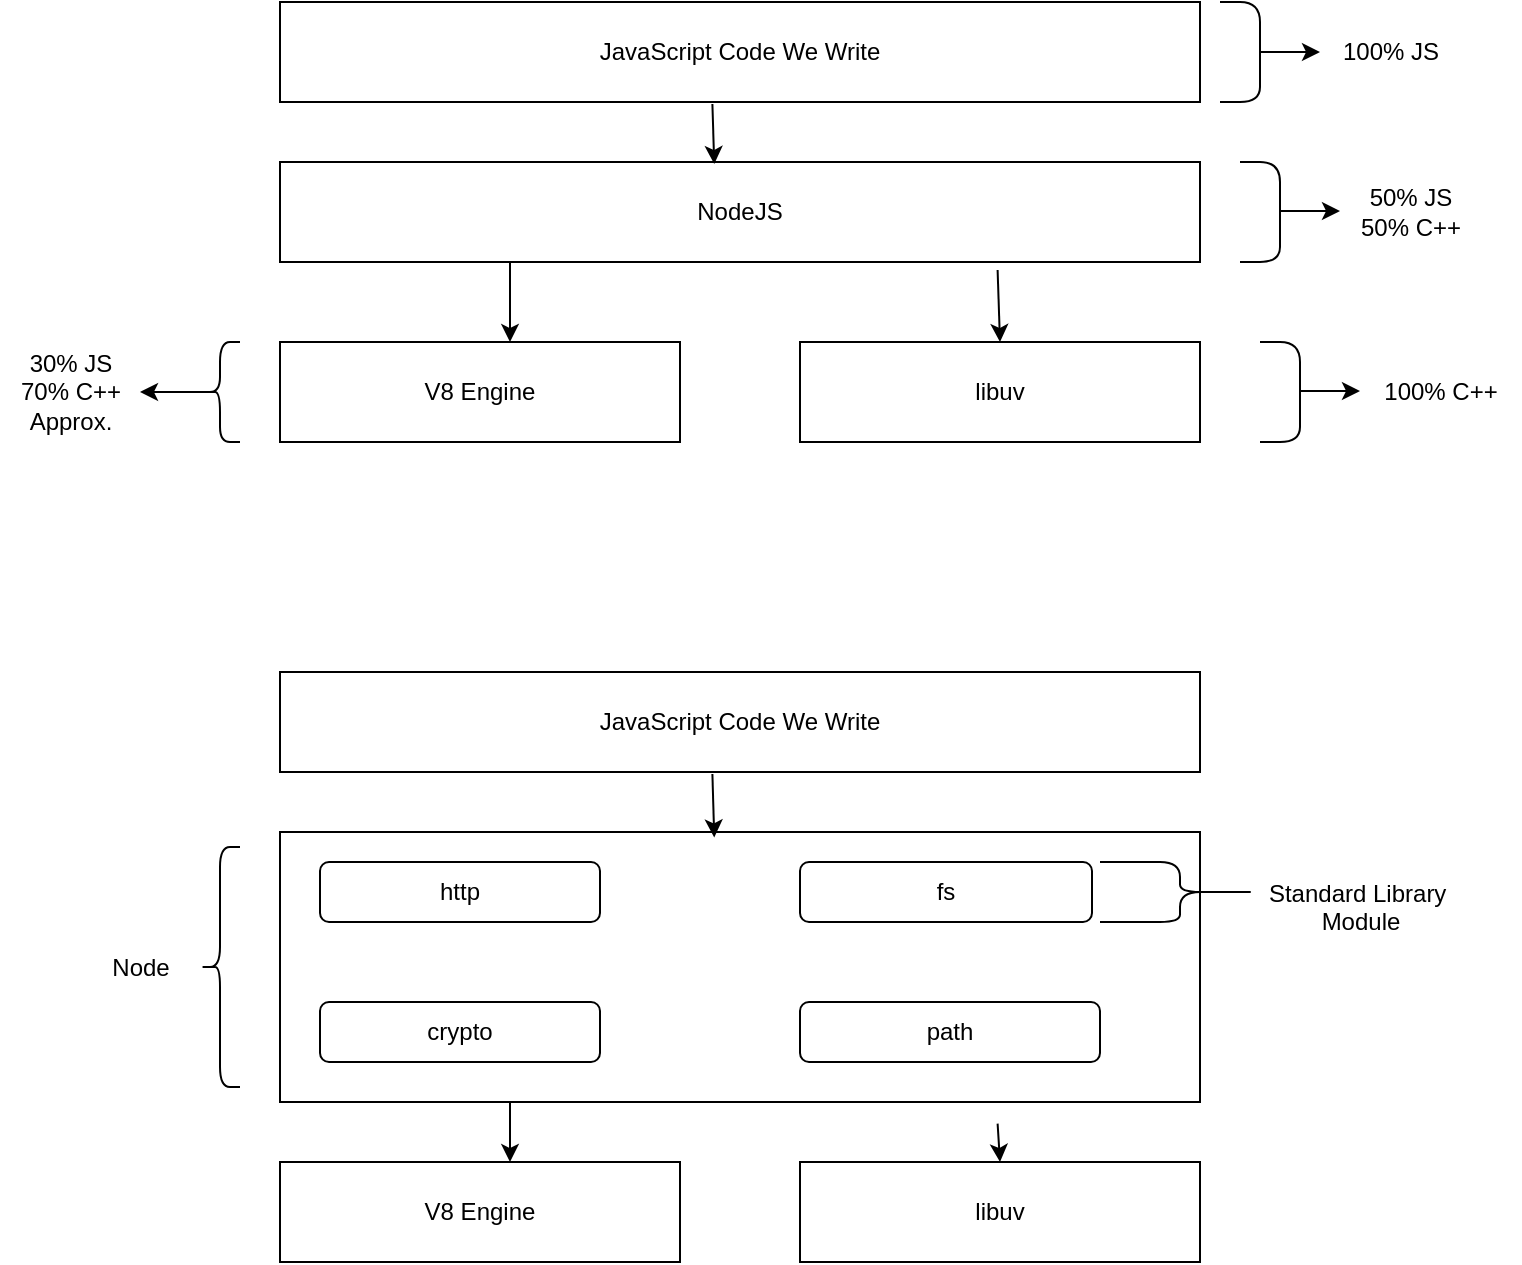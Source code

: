 <mxfile version="24.6.3" type="github">
  <diagram name="Page-1" id="AVxKq2CAQPIuIW6LZ0H6">
    <mxGraphModel dx="954" dy="539" grid="1" gridSize="10" guides="1" tooltips="1" connect="1" arrows="1" fold="1" page="1" pageScale="1" pageWidth="827" pageHeight="1169" math="0" shadow="0">
      <root>
        <mxCell id="0" />
        <mxCell id="1" parent="0" />
        <mxCell id="h_h7Li_GjMRhSF3JAJwX-1" value="JavaScript Code We Write" style="whiteSpace=wrap;html=1;" vertex="1" parent="1">
          <mxGeometry x="160" y="30" width="460" height="50" as="geometry" />
        </mxCell>
        <mxCell id="h_h7Li_GjMRhSF3JAJwX-2" value="NodeJS" style="whiteSpace=wrap;html=1;" vertex="1" parent="1">
          <mxGeometry x="160" y="110" width="460" height="50" as="geometry" />
        </mxCell>
        <mxCell id="h_h7Li_GjMRhSF3JAJwX-4" value="V8 Engine" style="whiteSpace=wrap;html=1;" vertex="1" parent="1">
          <mxGeometry x="160" y="200" width="200" height="50" as="geometry" />
        </mxCell>
        <mxCell id="h_h7Li_GjMRhSF3JAJwX-5" value="libuv" style="whiteSpace=wrap;html=1;" vertex="1" parent="1">
          <mxGeometry x="420" y="200" width="200" height="50" as="geometry" />
        </mxCell>
        <mxCell id="h_h7Li_GjMRhSF3JAJwX-6" value="" style="endArrow=classic;html=1;rounded=0;exitX=0.47;exitY=1.02;exitDx=0;exitDy=0;exitPerimeter=0;entryX=0.472;entryY=0.02;entryDx=0;entryDy=0;entryPerimeter=0;" edge="1" parent="1" source="h_h7Li_GjMRhSF3JAJwX-1" target="h_h7Li_GjMRhSF3JAJwX-2">
          <mxGeometry width="50" height="50" relative="1" as="geometry">
            <mxPoint x="390" y="290" as="sourcePoint" />
            <mxPoint x="440" y="240" as="targetPoint" />
          </mxGeometry>
        </mxCell>
        <mxCell id="h_h7Li_GjMRhSF3JAJwX-7" value="" style="endArrow=classic;html=1;rounded=0;exitX=0.78;exitY=1.08;exitDx=0;exitDy=0;exitPerimeter=0;entryX=0.5;entryY=0;entryDx=0;entryDy=0;" edge="1" parent="1" source="h_h7Li_GjMRhSF3JAJwX-2" target="h_h7Li_GjMRhSF3JAJwX-5">
          <mxGeometry width="50" height="50" relative="1" as="geometry">
            <mxPoint x="390" y="290" as="sourcePoint" />
            <mxPoint x="440" y="240" as="targetPoint" />
          </mxGeometry>
        </mxCell>
        <mxCell id="h_h7Li_GjMRhSF3JAJwX-8" value="" style="endArrow=classic;html=1;rounded=0;exitX=0.25;exitY=1;exitDx=0;exitDy=0;entryX=0.575;entryY=0;entryDx=0;entryDy=0;entryPerimeter=0;" edge="1" parent="1" source="h_h7Li_GjMRhSF3JAJwX-2" target="h_h7Li_GjMRhSF3JAJwX-4">
          <mxGeometry width="50" height="50" relative="1" as="geometry">
            <mxPoint x="529" y="174" as="sourcePoint" />
            <mxPoint x="530" y="210" as="targetPoint" />
          </mxGeometry>
        </mxCell>
        <mxCell id="h_h7Li_GjMRhSF3JAJwX-11" value="" style="edgeStyle=orthogonalEdgeStyle;rounded=0;orthogonalLoop=1;jettySize=auto;html=1;" edge="1" parent="1" source="h_h7Li_GjMRhSF3JAJwX-9">
          <mxGeometry relative="1" as="geometry">
            <mxPoint x="680" y="55" as="targetPoint" />
          </mxGeometry>
        </mxCell>
        <mxCell id="h_h7Li_GjMRhSF3JAJwX-9" value="" style="shape=curlyBracket;whiteSpace=wrap;html=1;rounded=1;flipH=1;labelPosition=right;verticalLabelPosition=middle;align=left;verticalAlign=middle;size=0;" vertex="1" parent="1">
          <mxGeometry x="630" y="30" width="20" height="50" as="geometry" />
        </mxCell>
        <mxCell id="h_h7Li_GjMRhSF3JAJwX-12" value="100% JS" style="text;html=1;align=center;verticalAlign=middle;resizable=0;points=[];autosize=1;strokeColor=none;fillColor=none;" vertex="1" parent="1">
          <mxGeometry x="680" y="40" width="70" height="30" as="geometry" />
        </mxCell>
        <mxCell id="h_h7Li_GjMRhSF3JAJwX-13" value="" style="shape=curlyBracket;whiteSpace=wrap;html=1;rounded=1;flipH=1;labelPosition=right;verticalLabelPosition=middle;align=left;verticalAlign=middle;size=0;" vertex="1" parent="1">
          <mxGeometry x="640" y="110" width="20" height="50" as="geometry" />
        </mxCell>
        <mxCell id="h_h7Li_GjMRhSF3JAJwX-14" value="50% JS&lt;div&gt;50% C++&lt;/div&gt;" style="text;html=1;align=center;verticalAlign=middle;resizable=0;points=[];autosize=1;strokeColor=none;fillColor=none;" vertex="1" parent="1">
          <mxGeometry x="690" y="115" width="70" height="40" as="geometry" />
        </mxCell>
        <mxCell id="h_h7Li_GjMRhSF3JAJwX-15" value="" style="edgeStyle=orthogonalEdgeStyle;rounded=0;orthogonalLoop=1;jettySize=auto;html=1;" edge="1" parent="1">
          <mxGeometry relative="1" as="geometry">
            <mxPoint x="660" y="134.5" as="sourcePoint" />
            <mxPoint x="690" y="134.5" as="targetPoint" />
          </mxGeometry>
        </mxCell>
        <mxCell id="h_h7Li_GjMRhSF3JAJwX-16" value="" style="shape=curlyBracket;whiteSpace=wrap;html=1;rounded=1;flipH=1;labelPosition=right;verticalLabelPosition=middle;align=left;verticalAlign=middle;size=0;" vertex="1" parent="1">
          <mxGeometry x="650" y="200" width="20" height="50" as="geometry" />
        </mxCell>
        <mxCell id="h_h7Li_GjMRhSF3JAJwX-17" value="" style="edgeStyle=orthogonalEdgeStyle;rounded=0;orthogonalLoop=1;jettySize=auto;html=1;" edge="1" parent="1">
          <mxGeometry relative="1" as="geometry">
            <mxPoint x="670" y="224.5" as="sourcePoint" />
            <mxPoint x="700" y="224.5" as="targetPoint" />
          </mxGeometry>
        </mxCell>
        <mxCell id="h_h7Li_GjMRhSF3JAJwX-18" value="&lt;div&gt;100% C++&lt;/div&gt;" style="text;html=1;align=center;verticalAlign=middle;resizable=0;points=[];autosize=1;strokeColor=none;fillColor=none;" vertex="1" parent="1">
          <mxGeometry x="700" y="210" width="80" height="30" as="geometry" />
        </mxCell>
        <mxCell id="h_h7Li_GjMRhSF3JAJwX-19" value="" style="shape=curlyBracket;whiteSpace=wrap;html=1;rounded=1;labelPosition=left;verticalLabelPosition=middle;align=right;verticalAlign=middle;" vertex="1" parent="1">
          <mxGeometry x="120" y="200" width="20" height="50" as="geometry" />
        </mxCell>
        <mxCell id="h_h7Li_GjMRhSF3JAJwX-21" value="" style="edgeStyle=none;orthogonalLoop=1;jettySize=auto;html=1;rounded=0;exitX=0.1;exitY=0.5;exitDx=0;exitDy=0;exitPerimeter=0;" edge="1" parent="1" source="h_h7Li_GjMRhSF3JAJwX-19">
          <mxGeometry width="100" relative="1" as="geometry">
            <mxPoint x="60" y="230" as="sourcePoint" />
            <mxPoint x="90" y="225" as="targetPoint" />
            <Array as="points" />
          </mxGeometry>
        </mxCell>
        <mxCell id="h_h7Li_GjMRhSF3JAJwX-22" value="30% JS&lt;div&gt;70% C++&lt;/div&gt;&lt;div&gt;Approx.&lt;/div&gt;" style="text;html=1;align=center;verticalAlign=middle;resizable=0;points=[];autosize=1;strokeColor=none;fillColor=none;" vertex="1" parent="1">
          <mxGeometry x="20" y="195" width="70" height="60" as="geometry" />
        </mxCell>
        <mxCell id="h_h7Li_GjMRhSF3JAJwX-23" value="JavaScript Code We Write" style="whiteSpace=wrap;html=1;" vertex="1" parent="1">
          <mxGeometry x="160" y="365" width="460" height="50" as="geometry" />
        </mxCell>
        <mxCell id="h_h7Li_GjMRhSF3JAJwX-24" value="" style="whiteSpace=wrap;html=1;" vertex="1" parent="1">
          <mxGeometry x="160" y="445" width="460" height="135" as="geometry" />
        </mxCell>
        <mxCell id="h_h7Li_GjMRhSF3JAJwX-25" value="V8 Engine" style="whiteSpace=wrap;html=1;" vertex="1" parent="1">
          <mxGeometry x="160" y="610" width="200" height="50" as="geometry" />
        </mxCell>
        <mxCell id="h_h7Li_GjMRhSF3JAJwX-26" value="libuv" style="whiteSpace=wrap;html=1;" vertex="1" parent="1">
          <mxGeometry x="420" y="610" width="200" height="50" as="geometry" />
        </mxCell>
        <mxCell id="h_h7Li_GjMRhSF3JAJwX-27" value="" style="endArrow=classic;html=1;rounded=0;exitX=0.47;exitY=1.02;exitDx=0;exitDy=0;exitPerimeter=0;entryX=0.472;entryY=0.02;entryDx=0;entryDy=0;entryPerimeter=0;" edge="1" parent="1" source="h_h7Li_GjMRhSF3JAJwX-23" target="h_h7Li_GjMRhSF3JAJwX-24">
          <mxGeometry width="50" height="50" relative="1" as="geometry">
            <mxPoint x="390" y="625" as="sourcePoint" />
            <mxPoint x="440" y="575" as="targetPoint" />
          </mxGeometry>
        </mxCell>
        <mxCell id="h_h7Li_GjMRhSF3JAJwX-28" value="" style="endArrow=classic;html=1;rounded=0;exitX=0.78;exitY=1.08;exitDx=0;exitDy=0;exitPerimeter=0;entryX=0.5;entryY=0;entryDx=0;entryDy=0;" edge="1" parent="1" source="h_h7Li_GjMRhSF3JAJwX-24" target="h_h7Li_GjMRhSF3JAJwX-26">
          <mxGeometry width="50" height="50" relative="1" as="geometry">
            <mxPoint x="390" y="625" as="sourcePoint" />
            <mxPoint x="440" y="575" as="targetPoint" />
          </mxGeometry>
        </mxCell>
        <mxCell id="h_h7Li_GjMRhSF3JAJwX-29" value="" style="endArrow=classic;html=1;rounded=0;exitX=0.25;exitY=1;exitDx=0;exitDy=0;entryX=0.575;entryY=0;entryDx=0;entryDy=0;entryPerimeter=0;" edge="1" parent="1" source="h_h7Li_GjMRhSF3JAJwX-24" target="h_h7Li_GjMRhSF3JAJwX-25">
          <mxGeometry width="50" height="50" relative="1" as="geometry">
            <mxPoint x="529" y="509" as="sourcePoint" />
            <mxPoint x="530" y="545" as="targetPoint" />
          </mxGeometry>
        </mxCell>
        <mxCell id="h_h7Li_GjMRhSF3JAJwX-41" value="http" style="rounded=1;whiteSpace=wrap;html=1;" vertex="1" parent="1">
          <mxGeometry x="180" y="460" width="140" height="30" as="geometry" />
        </mxCell>
        <mxCell id="h_h7Li_GjMRhSF3JAJwX-42" value="fs" style="rounded=1;whiteSpace=wrap;html=1;" vertex="1" parent="1">
          <mxGeometry x="420" y="460" width="146" height="30" as="geometry" />
        </mxCell>
        <mxCell id="h_h7Li_GjMRhSF3JAJwX-43" value="crypto" style="rounded=1;whiteSpace=wrap;html=1;" vertex="1" parent="1">
          <mxGeometry x="180" y="530" width="140" height="30" as="geometry" />
        </mxCell>
        <mxCell id="h_h7Li_GjMRhSF3JAJwX-44" value="path" style="rounded=1;whiteSpace=wrap;html=1;" vertex="1" parent="1">
          <mxGeometry x="420" y="530" width="150" height="30" as="geometry" />
        </mxCell>
        <mxCell id="h_h7Li_GjMRhSF3JAJwX-47" value="" style="shape=curlyBracket;whiteSpace=wrap;html=1;rounded=1;labelPosition=left;verticalLabelPosition=middle;align=right;verticalAlign=middle;" vertex="1" parent="1">
          <mxGeometry x="120" y="452.5" width="20" height="120" as="geometry" />
        </mxCell>
        <mxCell id="h_h7Li_GjMRhSF3JAJwX-48" value="Node" style="text;html=1;align=center;verticalAlign=middle;resizable=0;points=[];autosize=1;strokeColor=none;fillColor=none;" vertex="1" parent="1">
          <mxGeometry x="65" y="498" width="50" height="30" as="geometry" />
        </mxCell>
        <mxCell id="h_h7Li_GjMRhSF3JAJwX-49" value="Standard Library&amp;nbsp;&lt;div&gt;Module&lt;div&gt;&lt;br&gt;&lt;/div&gt;&lt;/div&gt;" style="text;html=1;align=center;verticalAlign=middle;resizable=0;points=[];autosize=1;strokeColor=none;fillColor=none;" vertex="1" parent="1">
          <mxGeometry x="640" y="460" width="120" height="60" as="geometry" />
        </mxCell>
        <mxCell id="h_h7Li_GjMRhSF3JAJwX-50" value="" style="shape=curlyBracket;whiteSpace=wrap;html=1;rounded=1;flipH=1;labelPosition=right;verticalLabelPosition=middle;align=left;verticalAlign=middle;" vertex="1" parent="1">
          <mxGeometry x="570" y="460" width="80" height="30" as="geometry" />
        </mxCell>
      </root>
    </mxGraphModel>
  </diagram>
</mxfile>
